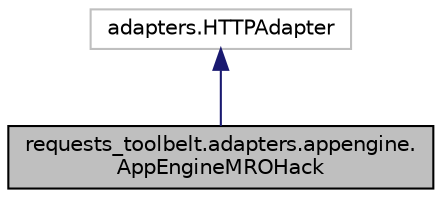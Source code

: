 digraph "requests_toolbelt.adapters.appengine.AppEngineMROHack"
{
 // LATEX_PDF_SIZE
  edge [fontname="Helvetica",fontsize="10",labelfontname="Helvetica",labelfontsize="10"];
  node [fontname="Helvetica",fontsize="10",shape=record];
  Node1 [label="requests_toolbelt.adapters.appengine.\lAppEngineMROHack",height=0.2,width=0.4,color="black", fillcolor="grey75", style="filled", fontcolor="black",tooltip=" "];
  Node2 -> Node1 [dir="back",color="midnightblue",fontsize="10",style="solid",fontname="Helvetica"];
  Node2 [label="adapters.HTTPAdapter",height=0.2,width=0.4,color="grey75", fillcolor="white", style="filled",tooltip=" "];
}
